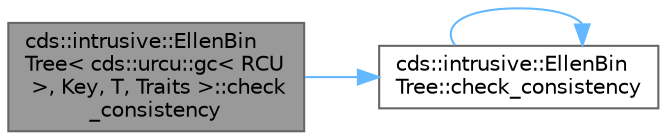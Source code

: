digraph "cds::intrusive::EllenBinTree&lt; cds::urcu::gc&lt; RCU &gt;, Key, T, Traits &gt;::check_consistency"
{
 // LATEX_PDF_SIZE
  bgcolor="transparent";
  edge [fontname=Helvetica,fontsize=10,labelfontname=Helvetica,labelfontsize=10];
  node [fontname=Helvetica,fontsize=10,shape=box,height=0.2,width=0.4];
  rankdir="LR";
  Node1 [id="Node000001",label="cds::intrusive::EllenBin\lTree\< cds::urcu::gc\< RCU\l \>, Key, T, Traits \>::check\l_consistency",height=0.2,width=0.4,color="gray40", fillcolor="grey60", style="filled", fontcolor="black",tooltip="Checks internal consistency (not atomic, not thread-safe)"];
  Node1 -> Node2 [id="edge1_Node000001_Node000002",color="steelblue1",style="solid",tooltip=" "];
  Node2 [id="Node000002",label="cds::intrusive::EllenBin\lTree::check_consistency",height=0.2,width=0.4,color="grey40", fillcolor="white", style="filled",URL="$classcds_1_1intrusive_1_1_ellen_bin_tree.html#a49762e77217a7fb556a12ca7453b5ded",tooltip="Checks internal consistency (not atomic, not thread-safe)"];
  Node2 -> Node2 [id="edge2_Node000002_Node000002",color="steelblue1",style="solid",tooltip=" "];
}
